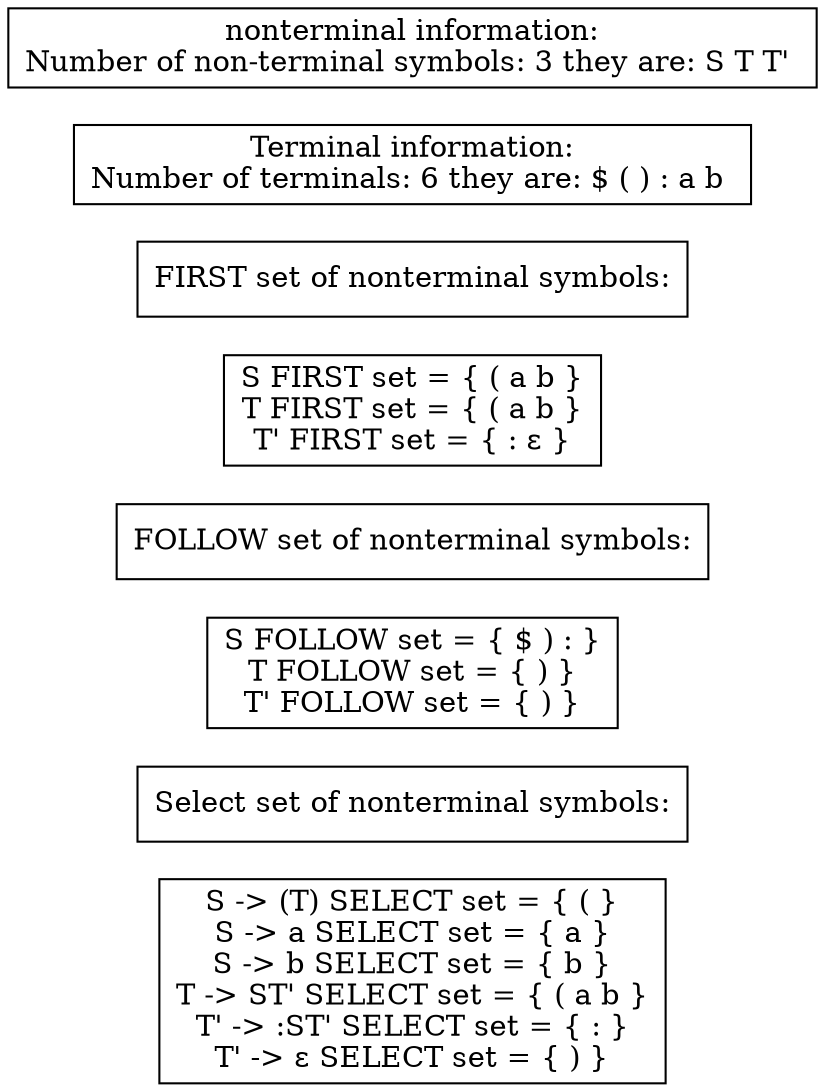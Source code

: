 digraph AnalysisGraph {
node [shape=box];
rankdir=LR;
"S -> (T) SELECT set = { ( }
S -> a SELECT set = { a }
S -> b SELECT set = { b }
T -> ST' SELECT set = { ( a b }
T' -> :ST' SELECT set = { : }
T' -> ε SELECT set = { ) }
""Select set of nonterminal symbols:"
"S FOLLOW set = { $ ) : }
T FOLLOW set = { ) }
T' FOLLOW set = { ) }
"
"FOLLOW set of nonterminal symbols:"
"S FIRST set = { ( a b }
T FIRST set = { ( a b }
T' FIRST set = { : ε }
""FIRST set of nonterminal symbols:"
"Terminal information:\nNumber of terminals: 6 they are: $ ( ) : a b "
"nonterminal information:\nNumber of non-terminal symbols: 3 they are: S T T' "
}
